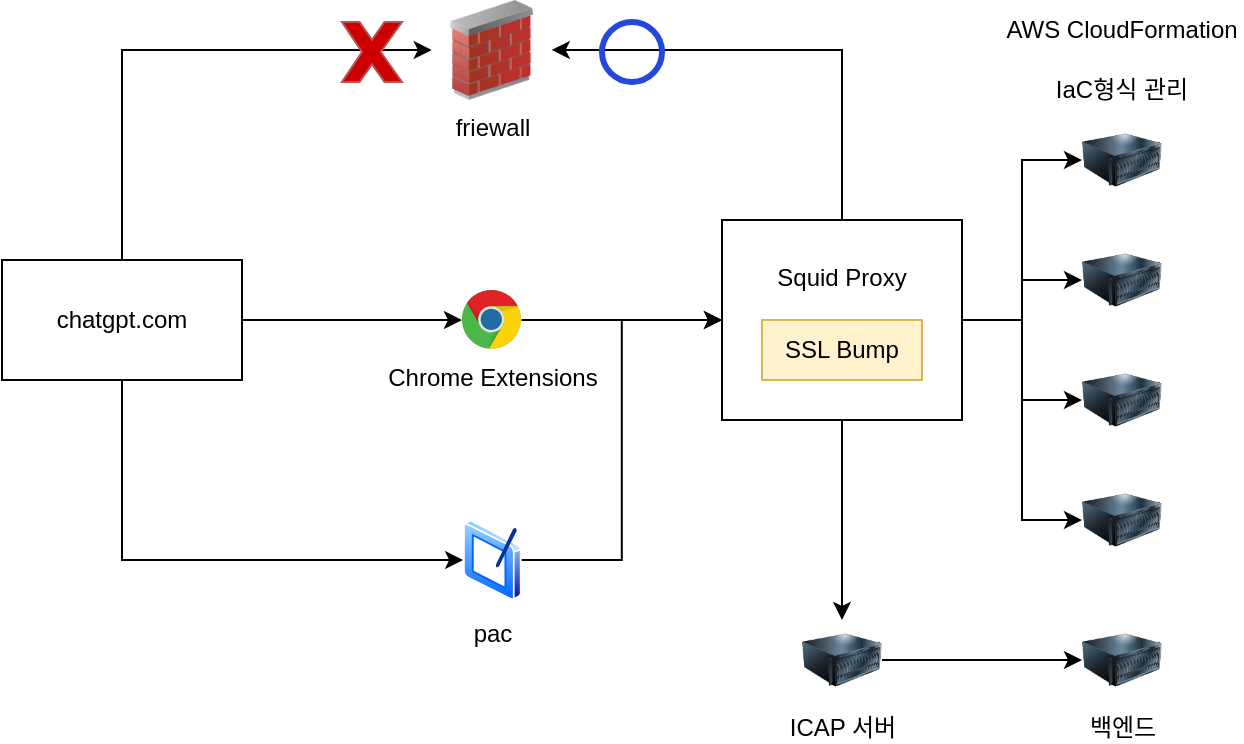 <mxfile version="27.1.6">
  <diagram name="페이지-1" id="gK8ze82Cn34lkQ55p42S">
    <mxGraphModel dx="1042" dy="527" grid="1" gridSize="10" guides="1" tooltips="1" connect="1" arrows="1" fold="1" page="1" pageScale="1" pageWidth="827" pageHeight="1169" math="0" shadow="0">
      <root>
        <mxCell id="0" />
        <mxCell id="1" parent="0" />
        <mxCell id="RQWLSsUyHBjrVJgTsk6C-17" style="edgeStyle=orthogonalEdgeStyle;rounded=0;orthogonalLoop=1;jettySize=auto;html=1;entryX=1;entryY=0.5;entryDx=0;entryDy=0;exitX=0.5;exitY=0;exitDx=0;exitDy=0;" parent="1" source="RQWLSsUyHBjrVJgTsk6C-1" target="RQWLSsUyHBjrVJgTsk6C-10" edge="1">
          <mxGeometry relative="1" as="geometry" />
        </mxCell>
        <mxCell id="kdkellM9Dm9bTUvcJMx7-10" style="edgeStyle=orthogonalEdgeStyle;rounded=0;orthogonalLoop=1;jettySize=auto;html=1;entryX=0;entryY=0.5;entryDx=0;entryDy=0;" edge="1" parent="1" source="RQWLSsUyHBjrVJgTsk6C-1" target="kdkellM9Dm9bTUvcJMx7-4">
          <mxGeometry relative="1" as="geometry" />
        </mxCell>
        <mxCell id="kdkellM9Dm9bTUvcJMx7-11" style="edgeStyle=orthogonalEdgeStyle;rounded=0;orthogonalLoop=1;jettySize=auto;html=1;entryX=0;entryY=0.5;entryDx=0;entryDy=0;" edge="1" parent="1" source="RQWLSsUyHBjrVJgTsk6C-1" target="kdkellM9Dm9bTUvcJMx7-5">
          <mxGeometry relative="1" as="geometry" />
        </mxCell>
        <mxCell id="kdkellM9Dm9bTUvcJMx7-12" style="edgeStyle=orthogonalEdgeStyle;rounded=0;orthogonalLoop=1;jettySize=auto;html=1;entryX=0;entryY=0.5;entryDx=0;entryDy=0;" edge="1" parent="1" source="RQWLSsUyHBjrVJgTsk6C-1" target="kdkellM9Dm9bTUvcJMx7-6">
          <mxGeometry relative="1" as="geometry" />
        </mxCell>
        <mxCell id="kdkellM9Dm9bTUvcJMx7-13" style="edgeStyle=orthogonalEdgeStyle;rounded=0;orthogonalLoop=1;jettySize=auto;html=1;entryX=0;entryY=0.5;entryDx=0;entryDy=0;" edge="1" parent="1" source="RQWLSsUyHBjrVJgTsk6C-1" target="kdkellM9Dm9bTUvcJMx7-7">
          <mxGeometry relative="1" as="geometry" />
        </mxCell>
        <mxCell id="kdkellM9Dm9bTUvcJMx7-20" style="edgeStyle=orthogonalEdgeStyle;rounded=0;orthogonalLoop=1;jettySize=auto;html=1;" edge="1" parent="1" source="RQWLSsUyHBjrVJgTsk6C-1" target="kdkellM9Dm9bTUvcJMx7-19">
          <mxGeometry relative="1" as="geometry" />
        </mxCell>
        <mxCell id="RQWLSsUyHBjrVJgTsk6C-1" value="Squid Proxy&lt;div&gt;&lt;br&gt;&lt;/div&gt;&lt;div&gt;&lt;br&gt;&lt;/div&gt;&lt;div&gt;&lt;br&gt;&lt;/div&gt;" style="rounded=0;whiteSpace=wrap;html=1;" parent="1" vertex="1">
          <mxGeometry x="520" y="250" width="120" height="100" as="geometry" />
        </mxCell>
        <mxCell id="RQWLSsUyHBjrVJgTsk6C-2" value="SSL Bump" style="rounded=0;whiteSpace=wrap;html=1;fillColor=#fff2cc;strokeColor=#d6b656;" parent="1" vertex="1">
          <mxGeometry x="540" y="300" width="80" height="30" as="geometry" />
        </mxCell>
        <mxCell id="RQWLSsUyHBjrVJgTsk6C-6" style="edgeStyle=orthogonalEdgeStyle;rounded=0;orthogonalLoop=1;jettySize=auto;html=1;entryX=0;entryY=0.5;entryDx=0;entryDy=0;" parent="1" source="RQWLSsUyHBjrVJgTsk6C-3" target="RQWLSsUyHBjrVJgTsk6C-1" edge="1">
          <mxGeometry relative="1" as="geometry" />
        </mxCell>
        <mxCell id="RQWLSsUyHBjrVJgTsk6C-3" value="Chrome Extensions" style="dashed=0;outlineConnect=0;html=1;align=center;labelPosition=center;verticalLabelPosition=bottom;verticalAlign=top;shape=mxgraph.weblogos.chrome" parent="1" vertex="1">
          <mxGeometry x="390" y="285" width="29.76" height="30" as="geometry" />
        </mxCell>
        <mxCell id="RQWLSsUyHBjrVJgTsk6C-5" style="edgeStyle=orthogonalEdgeStyle;rounded=0;orthogonalLoop=1;jettySize=auto;html=1;" parent="1" source="RQWLSsUyHBjrVJgTsk6C-4" target="RQWLSsUyHBjrVJgTsk6C-3" edge="1">
          <mxGeometry relative="1" as="geometry" />
        </mxCell>
        <mxCell id="RQWLSsUyHBjrVJgTsk6C-11" style="edgeStyle=orthogonalEdgeStyle;rounded=0;orthogonalLoop=1;jettySize=auto;html=1;entryX=0;entryY=0.5;entryDx=0;entryDy=0;exitX=0.5;exitY=0;exitDx=0;exitDy=0;" parent="1" source="RQWLSsUyHBjrVJgTsk6C-4" target="RQWLSsUyHBjrVJgTsk6C-10" edge="1">
          <mxGeometry relative="1" as="geometry" />
        </mxCell>
        <mxCell id="kdkellM9Dm9bTUvcJMx7-1" style="edgeStyle=orthogonalEdgeStyle;rounded=0;orthogonalLoop=1;jettySize=auto;html=1;entryX=0;entryY=0.5;entryDx=0;entryDy=0;exitX=0.5;exitY=1;exitDx=0;exitDy=0;" edge="1" parent="1" source="RQWLSsUyHBjrVJgTsk6C-4" target="RQWLSsUyHBjrVJgTsk6C-21">
          <mxGeometry relative="1" as="geometry" />
        </mxCell>
        <mxCell id="RQWLSsUyHBjrVJgTsk6C-4" value="chatgpt.com" style="rounded=0;whiteSpace=wrap;html=1;" parent="1" vertex="1">
          <mxGeometry x="160" y="270" width="120" height="60" as="geometry" />
        </mxCell>
        <mxCell id="RQWLSsUyHBjrVJgTsk6C-10" value="friewall" style="image;html=1;image=img/lib/clip_art/networking/Firewall_02_128x128.png" parent="1" vertex="1">
          <mxGeometry x="374.88" y="140" width="60" height="50" as="geometry" />
        </mxCell>
        <mxCell id="RQWLSsUyHBjrVJgTsk6C-12" value="" style="verticalLabelPosition=bottom;verticalAlign=top;html=1;shape=mxgraph.basic.x;fillColor=#CC0000;strokeColor=#b85450;" parent="1" vertex="1">
          <mxGeometry x="330" y="151" width="30" height="30" as="geometry" />
        </mxCell>
        <mxCell id="RQWLSsUyHBjrVJgTsk6C-18" value="" style="ellipse;whiteSpace=wrap;html=1;aspect=fixed;fillColor=none;strokeColor=light-dark(#2448db, #ededed);strokeWidth=3;" parent="1" vertex="1">
          <mxGeometry x="460" y="151" width="30" height="30" as="geometry" />
        </mxCell>
        <mxCell id="kdkellM9Dm9bTUvcJMx7-2" style="edgeStyle=orthogonalEdgeStyle;rounded=0;orthogonalLoop=1;jettySize=auto;html=1;entryX=0;entryY=0.5;entryDx=0;entryDy=0;" edge="1" parent="1" source="RQWLSsUyHBjrVJgTsk6C-21" target="RQWLSsUyHBjrVJgTsk6C-1">
          <mxGeometry relative="1" as="geometry" />
        </mxCell>
        <mxCell id="RQWLSsUyHBjrVJgTsk6C-21" value="pac" style="image;aspect=fixed;perimeter=ellipsePerimeter;html=1;align=center;shadow=0;dashed=0;spacingTop=3;image=img/lib/active_directory/tablet_pc.svg;" parent="1" vertex="1">
          <mxGeometry x="390.56" y="400" width="29.2" height="40" as="geometry" />
        </mxCell>
        <mxCell id="kdkellM9Dm9bTUvcJMx7-4" value="" style="image;html=1;image=img/lib/clip_art/computers/Server_128x128.png" vertex="1" parent="1">
          <mxGeometry x="700" y="190" width="40" height="60" as="geometry" />
        </mxCell>
        <mxCell id="kdkellM9Dm9bTUvcJMx7-5" value="" style="image;html=1;image=img/lib/clip_art/computers/Server_128x128.png" vertex="1" parent="1">
          <mxGeometry x="700" y="250" width="40" height="60" as="geometry" />
        </mxCell>
        <mxCell id="kdkellM9Dm9bTUvcJMx7-6" value="" style="image;html=1;image=img/lib/clip_art/computers/Server_128x128.png" vertex="1" parent="1">
          <mxGeometry x="700" y="310" width="40" height="60" as="geometry" />
        </mxCell>
        <mxCell id="kdkellM9Dm9bTUvcJMx7-7" value="" style="image;html=1;image=img/lib/clip_art/computers/Server_128x128.png" vertex="1" parent="1">
          <mxGeometry x="700" y="370" width="40" height="60" as="geometry" />
        </mxCell>
        <mxCell id="kdkellM9Dm9bTUvcJMx7-8" value="IaC형식 관리" style="text;html=1;align=center;verticalAlign=middle;whiteSpace=wrap;rounded=0;" vertex="1" parent="1">
          <mxGeometry x="680" y="170" width="80" height="30" as="geometry" />
        </mxCell>
        <mxCell id="kdkellM9Dm9bTUvcJMx7-17" value="AWS CloudFormation" style="text;html=1;align=center;verticalAlign=middle;whiteSpace=wrap;rounded=0;" vertex="1" parent="1">
          <mxGeometry x="660" y="140" width="120" height="30" as="geometry" />
        </mxCell>
        <mxCell id="kdkellM9Dm9bTUvcJMx7-24" style="edgeStyle=orthogonalEdgeStyle;rounded=0;orthogonalLoop=1;jettySize=auto;html=1;" edge="1" parent="1" source="kdkellM9Dm9bTUvcJMx7-19" target="kdkellM9Dm9bTUvcJMx7-22">
          <mxGeometry relative="1" as="geometry" />
        </mxCell>
        <mxCell id="kdkellM9Dm9bTUvcJMx7-19" value="ICAP 서버" style="image;html=1;image=img/lib/clip_art/computers/Server_128x128.png" vertex="1" parent="1">
          <mxGeometry x="560" y="450" width="40" height="40" as="geometry" />
        </mxCell>
        <mxCell id="kdkellM9Dm9bTUvcJMx7-22" value="백엔드" style="image;html=1;image=img/lib/clip_art/computers/Server_128x128.png" vertex="1" parent="1">
          <mxGeometry x="700" y="450" width="40" height="40" as="geometry" />
        </mxCell>
      </root>
    </mxGraphModel>
  </diagram>
</mxfile>
